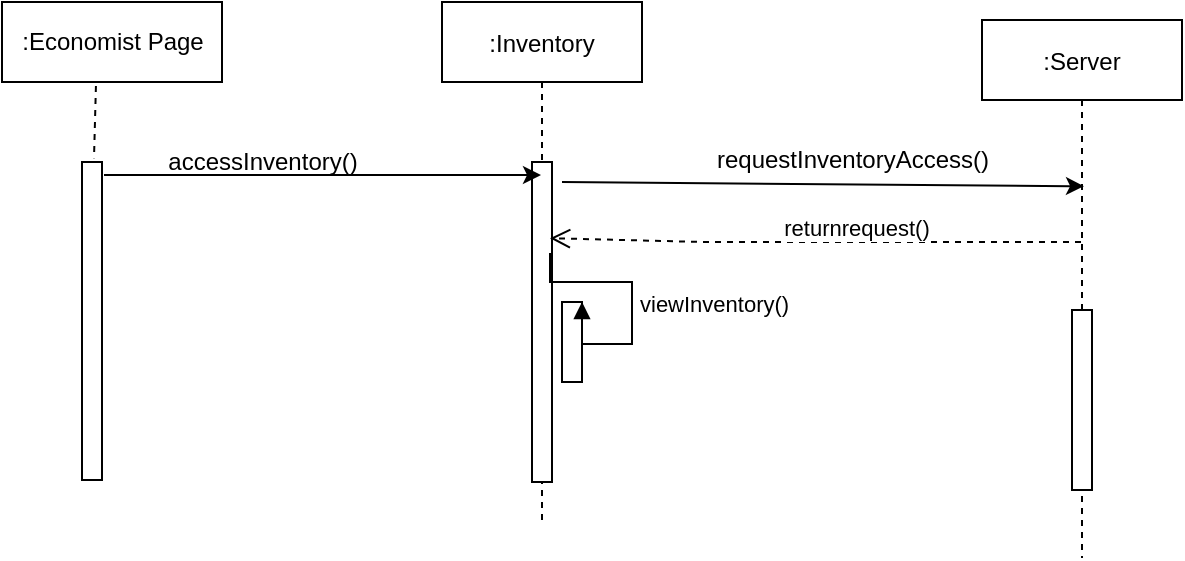 <mxfile version="14.7.7" type="device"><diagram id="XVyuNM-PeQSVq5JpAJsE" name="Page-1"><mxGraphModel dx="868" dy="393" grid="1" gridSize="10" guides="1" tooltips="1" connect="1" arrows="1" fold="1" page="1" pageScale="1" pageWidth="850" pageHeight="1100" math="0" shadow="0"><root><mxCell id="0"/><mxCell id="1" parent="0"/><mxCell id="LCF3pDzDBqOoWIBmKgBx-1" value="" style="html=1;points=[];perimeter=orthogonalPerimeter;" vertex="1" parent="1"><mxGeometry x="260" y="131" width="10" height="159" as="geometry"/></mxCell><mxCell id="LCF3pDzDBqOoWIBmKgBx-2" value=":Inventory" style="shape=umlLifeline;perimeter=lifelinePerimeter;container=1;collapsible=0;recursiveResize=0;rounded=0;shadow=0;strokeWidth=1;" vertex="1" parent="1"><mxGeometry x="440" y="51" width="100" height="259" as="geometry"/></mxCell><mxCell id="LCF3pDzDBqOoWIBmKgBx-3" value="" style="points=[];perimeter=orthogonalPerimeter;rounded=0;shadow=0;strokeWidth=1;" vertex="1" parent="LCF3pDzDBqOoWIBmKgBx-2"><mxGeometry x="45" y="80" width="10" height="160" as="geometry"/></mxCell><mxCell id="LCF3pDzDBqOoWIBmKgBx-4" value="" style="html=1;points=[];perimeter=orthogonalPerimeter;" vertex="1" parent="LCF3pDzDBqOoWIBmKgBx-2"><mxGeometry x="60" y="150" width="10" height="40" as="geometry"/></mxCell><mxCell id="LCF3pDzDBqOoWIBmKgBx-5" value="viewInventory()" style="edgeStyle=orthogonalEdgeStyle;html=1;align=left;spacingLeft=2;endArrow=block;rounded=0;entryX=1;entryY=0;exitX=0.9;exitY=0.284;exitDx=0;exitDy=0;exitPerimeter=0;" edge="1" parent="LCF3pDzDBqOoWIBmKgBx-2" source="LCF3pDzDBqOoWIBmKgBx-3" target="LCF3pDzDBqOoWIBmKgBx-4"><mxGeometry relative="1" as="geometry"><mxPoint x="65" y="170" as="sourcePoint"/><Array as="points"><mxPoint x="54" y="140"/><mxPoint x="95" y="140"/><mxPoint x="95" y="171"/><mxPoint x="70" y="171"/></Array></mxGeometry></mxCell><mxCell id="LCF3pDzDBqOoWIBmKgBx-6" value=":Server" style="shape=umlLifeline;perimeter=lifelinePerimeter;container=1;collapsible=0;recursiveResize=0;rounded=0;shadow=0;strokeWidth=1;" vertex="1" parent="1"><mxGeometry x="710" y="60" width="100" height="269" as="geometry"/></mxCell><mxCell id="LCF3pDzDBqOoWIBmKgBx-7" value="" style="points=[];perimeter=orthogonalPerimeter;rounded=0;shadow=0;strokeWidth=1;" vertex="1" parent="LCF3pDzDBqOoWIBmKgBx-6"><mxGeometry x="45" y="145" width="10" height="90" as="geometry"/></mxCell><mxCell id="LCF3pDzDBqOoWIBmKgBx-8" value=":Economist Page" style="html=1;" vertex="1" parent="1"><mxGeometry x="220" y="51" width="110" height="40" as="geometry"/></mxCell><mxCell id="LCF3pDzDBqOoWIBmKgBx-9" value="" style="endArrow=none;dashed=1;html=1;exitX=0.427;exitY=1.05;exitDx=0;exitDy=0;exitPerimeter=0;entryX=0.6;entryY=-0.012;entryDx=0;entryDy=0;entryPerimeter=0;" edge="1" parent="1" source="LCF3pDzDBqOoWIBmKgBx-8" target="LCF3pDzDBqOoWIBmKgBx-1"><mxGeometry width="50" height="50" relative="1" as="geometry"><mxPoint x="580" y="231" as="sourcePoint"/><mxPoint x="630" y="181" as="targetPoint"/></mxGeometry></mxCell><mxCell id="LCF3pDzDBqOoWIBmKgBx-11" value="" style="endArrow=classic;html=1;exitX=1.1;exitY=0.041;exitDx=0;exitDy=0;exitPerimeter=0;" edge="1" parent="1" source="LCF3pDzDBqOoWIBmKgBx-1" target="LCF3pDzDBqOoWIBmKgBx-2"><mxGeometry width="50" height="50" relative="1" as="geometry"><mxPoint x="480" y="281" as="sourcePoint"/><mxPoint x="530" y="231" as="targetPoint"/></mxGeometry></mxCell><mxCell id="LCF3pDzDBqOoWIBmKgBx-12" value="accessInventory()" style="text;html=1;align=center;verticalAlign=middle;resizable=0;points=[];autosize=1;strokeColor=none;" vertex="1" parent="1"><mxGeometry x="295" y="121" width="110" height="20" as="geometry"/></mxCell><mxCell id="LCF3pDzDBqOoWIBmKgBx-13" value="" style="endArrow=classic;html=1;entryX=0.51;entryY=0.309;entryDx=0;entryDy=0;entryPerimeter=0;" edge="1" parent="1" target="LCF3pDzDBqOoWIBmKgBx-6"><mxGeometry width="50" height="50" relative="1" as="geometry"><mxPoint x="500" y="141" as="sourcePoint"/><mxPoint x="840" y="151" as="targetPoint"/></mxGeometry></mxCell><mxCell id="LCF3pDzDBqOoWIBmKgBx-14" value="requestInventoryAccess()" style="text;html=1;align=center;verticalAlign=middle;resizable=0;points=[];autosize=1;strokeColor=none;" vertex="1" parent="1"><mxGeometry x="570" y="120" width="150" height="20" as="geometry"/></mxCell><mxCell id="LCF3pDzDBqOoWIBmKgBx-15" value="returnrequest()" style="html=1;verticalAlign=bottom;endArrow=open;dashed=1;endSize=8;entryX=0.9;entryY=0.238;entryDx=0;entryDy=0;entryPerimeter=0;" edge="1" parent="1" source="LCF3pDzDBqOoWIBmKgBx-6" target="LCF3pDzDBqOoWIBmKgBx-3"><mxGeometry x="-0.143" y="2" relative="1" as="geometry"><mxPoint x="550" y="251" as="sourcePoint"/><mxPoint x="470" y="251" as="targetPoint"/><Array as="points"><mxPoint x="570" y="171"/></Array><mxPoint x="1" as="offset"/></mxGeometry></mxCell></root></mxGraphModel></diagram></mxfile>
